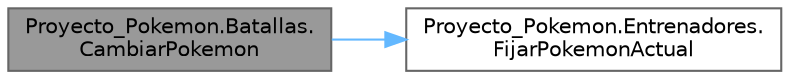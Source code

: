 digraph "Proyecto_Pokemon.Batallas.CambiarPokemon"
{
 // INTERACTIVE_SVG=YES
 // LATEX_PDF_SIZE
  bgcolor="transparent";
  edge [fontname=Helvetica,fontsize=10,labelfontname=Helvetica,labelfontsize=10];
  node [fontname=Helvetica,fontsize=10,shape=box,height=0.2,width=0.4];
  rankdir="LR";
  Node1 [id="Node000001",label="Proyecto_Pokemon.Batallas.\lCambiarPokemon",height=0.2,width=0.4,color="gray40", fillcolor="grey60", style="filled", fontcolor="black",tooltip="Cambio interno de cambiar pokemon, utilizado en fachada."];
  Node1 -> Node2 [id="edge1_Node000001_Node000002",color="steelblue1",style="solid",tooltip=" "];
  Node2 [id="Node000002",label="Proyecto_Pokemon.Entrenadores.\lFijarPokemonActual",height=0.2,width=0.4,color="grey40", fillcolor="white", style="filled",URL="$classProyecto__Pokemon_1_1Entrenadores.html#a2824544a50fd3b7e86342d45bf9efb34",tooltip="Cambio de pokemon activo al previsto, si no es al primero disponible."];
}
